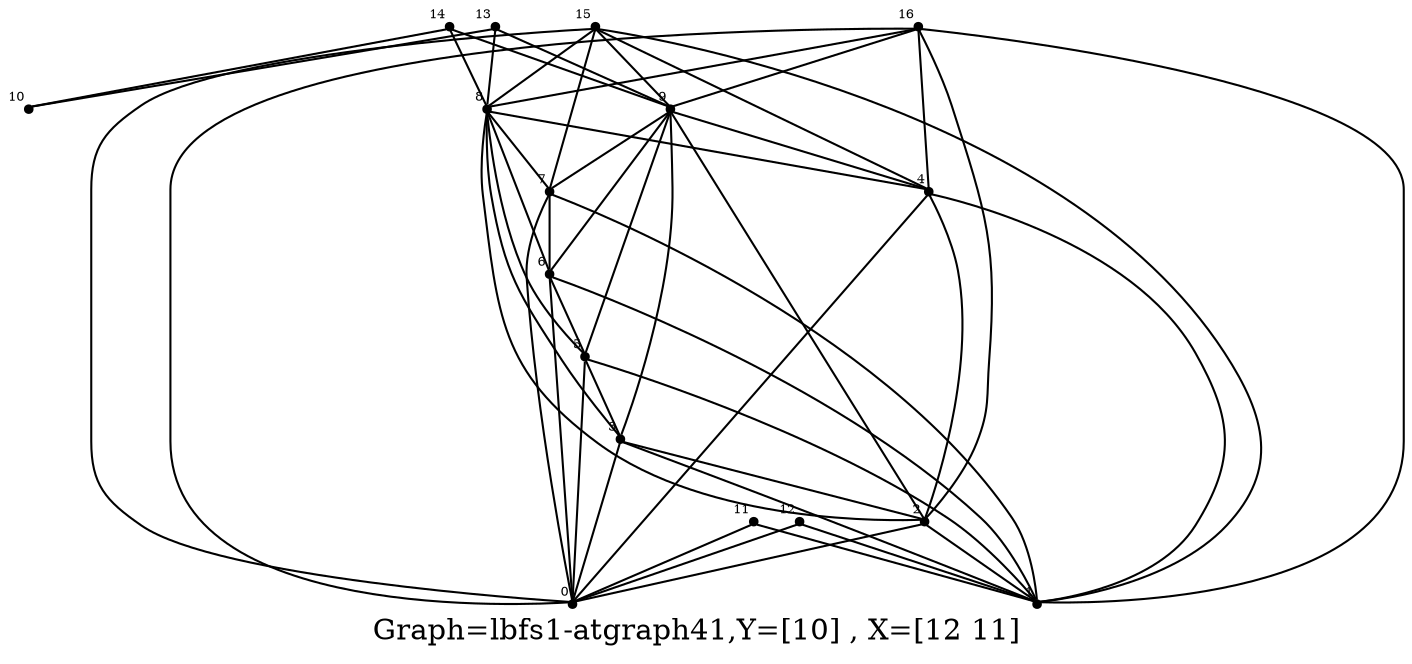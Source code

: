 /* Created by igraph 0.8.0-pre+0200568 */
graph {
  graph [
    label="Graph=lbfs1-atgraph41,Y=[10] , X=[12 11]  "
    labelloc=bottom
  ];
  0 [
    pos="0.900000,4.000000!"
    shape=point
    fontsize=6
    xlabel=0
  ];
  1 [
    pos="1.000000,3.000000!"
    shape=point
    fontsize=6
    xlabel=1
  ];
  2 [
    pos="1.900000,7.000000!"
    shape=point
    fontsize=6
    xlabel=2
  ];
  3 [
    pos="2.000000,6.000000!"
    shape=point
    fontsize=6
    xlabel=3
  ];
  4 [
    pos="1.900000,5.000000!"
    shape=point
    fontsize=6
    xlabel=4
  ];
  5 [
    pos="2.000000,4.000000!"
    shape=point
    fontsize=6
    xlabel=5
  ];
  6 [
    pos="1.900000,3.000000!"
    shape=point
    fontsize=6
    xlabel=6
  ];
  7 [
    pos="2.000000,2.000000!"
    shape=point
    fontsize=6
    xlabel=7
  ];
  8 [
    pos="2.900000,4.000000!"
    shape=point
    fontsize=6
    xlabel=8
  ];
  9 [
    pos="3.000000,3.000000!"
    shape=point
    fontsize=6
    xlabel=9
  ];
  10 [
    pos="5.000000,3.000000!"
    shape=point
    fontsize=6
    xlabel=10
  ];
  11 [
    pos="-0.100000,4.000000!"
    shape=point
    fontsize=6
    xlabel=11
  ];
  12 [
    pos="0.000000,3.000000!"
    shape=point
    fontsize=6
    xlabel=12
  ];
  13 [
    pos="3.900000,4.000000!"
    shape=point
    fontsize=6
    xlabel=13
  ];
  14 [
    pos="4.000000,3.000000!"
    shape=point
    fontsize=6
    xlabel=14
  ];
  15 [
    pos="1.900000,1.000000!"
    shape=point
    fontsize=6
    xlabel=15
  ];
  16 [
    pos="2.000000,0.000000!"
    shape=point
    fontsize=6
    xlabel=16
  ];

  11 -- 0;
  11 -- 1;
  12 -- 0;
  12 -- 1;
  13 -- 8;
  14 -- 8;
  13 -- 9;
  14 -- 9;
  13 -- 10;
  14 -- 10;
  2 -- 0;
  3 -- 0;
  4 -- 0;
  5 -- 0;
  6 -- 0;
  7 -- 0;
  2 -- 1;
  3 -- 1;
  4 -- 1;
  5 -- 1;
  6 -- 1;
  7 -- 1;
  3 -- 2;
  4 -- 2;
  8 -- 2;
  5 -- 3;
  8 -- 3;
  8 -- 4;
  6 -- 5;
  8 -- 5;
  7 -- 6;
  8 -- 6;
  8 -- 7;
  9 -- 2;
  9 -- 3;
  9 -- 4;
  9 -- 5;
  9 -- 6;
  9 -- 7;
  15 -- 8;
  16 -- 8;
  15 -- 9;
  16 -- 9;
  15 -- 0;
  16 -- 0;
  15 -- 1;
  16 -- 1;
  15 -- 7;
  15 -- 4;
  16 -- 2;
  16 -- 4;
}

